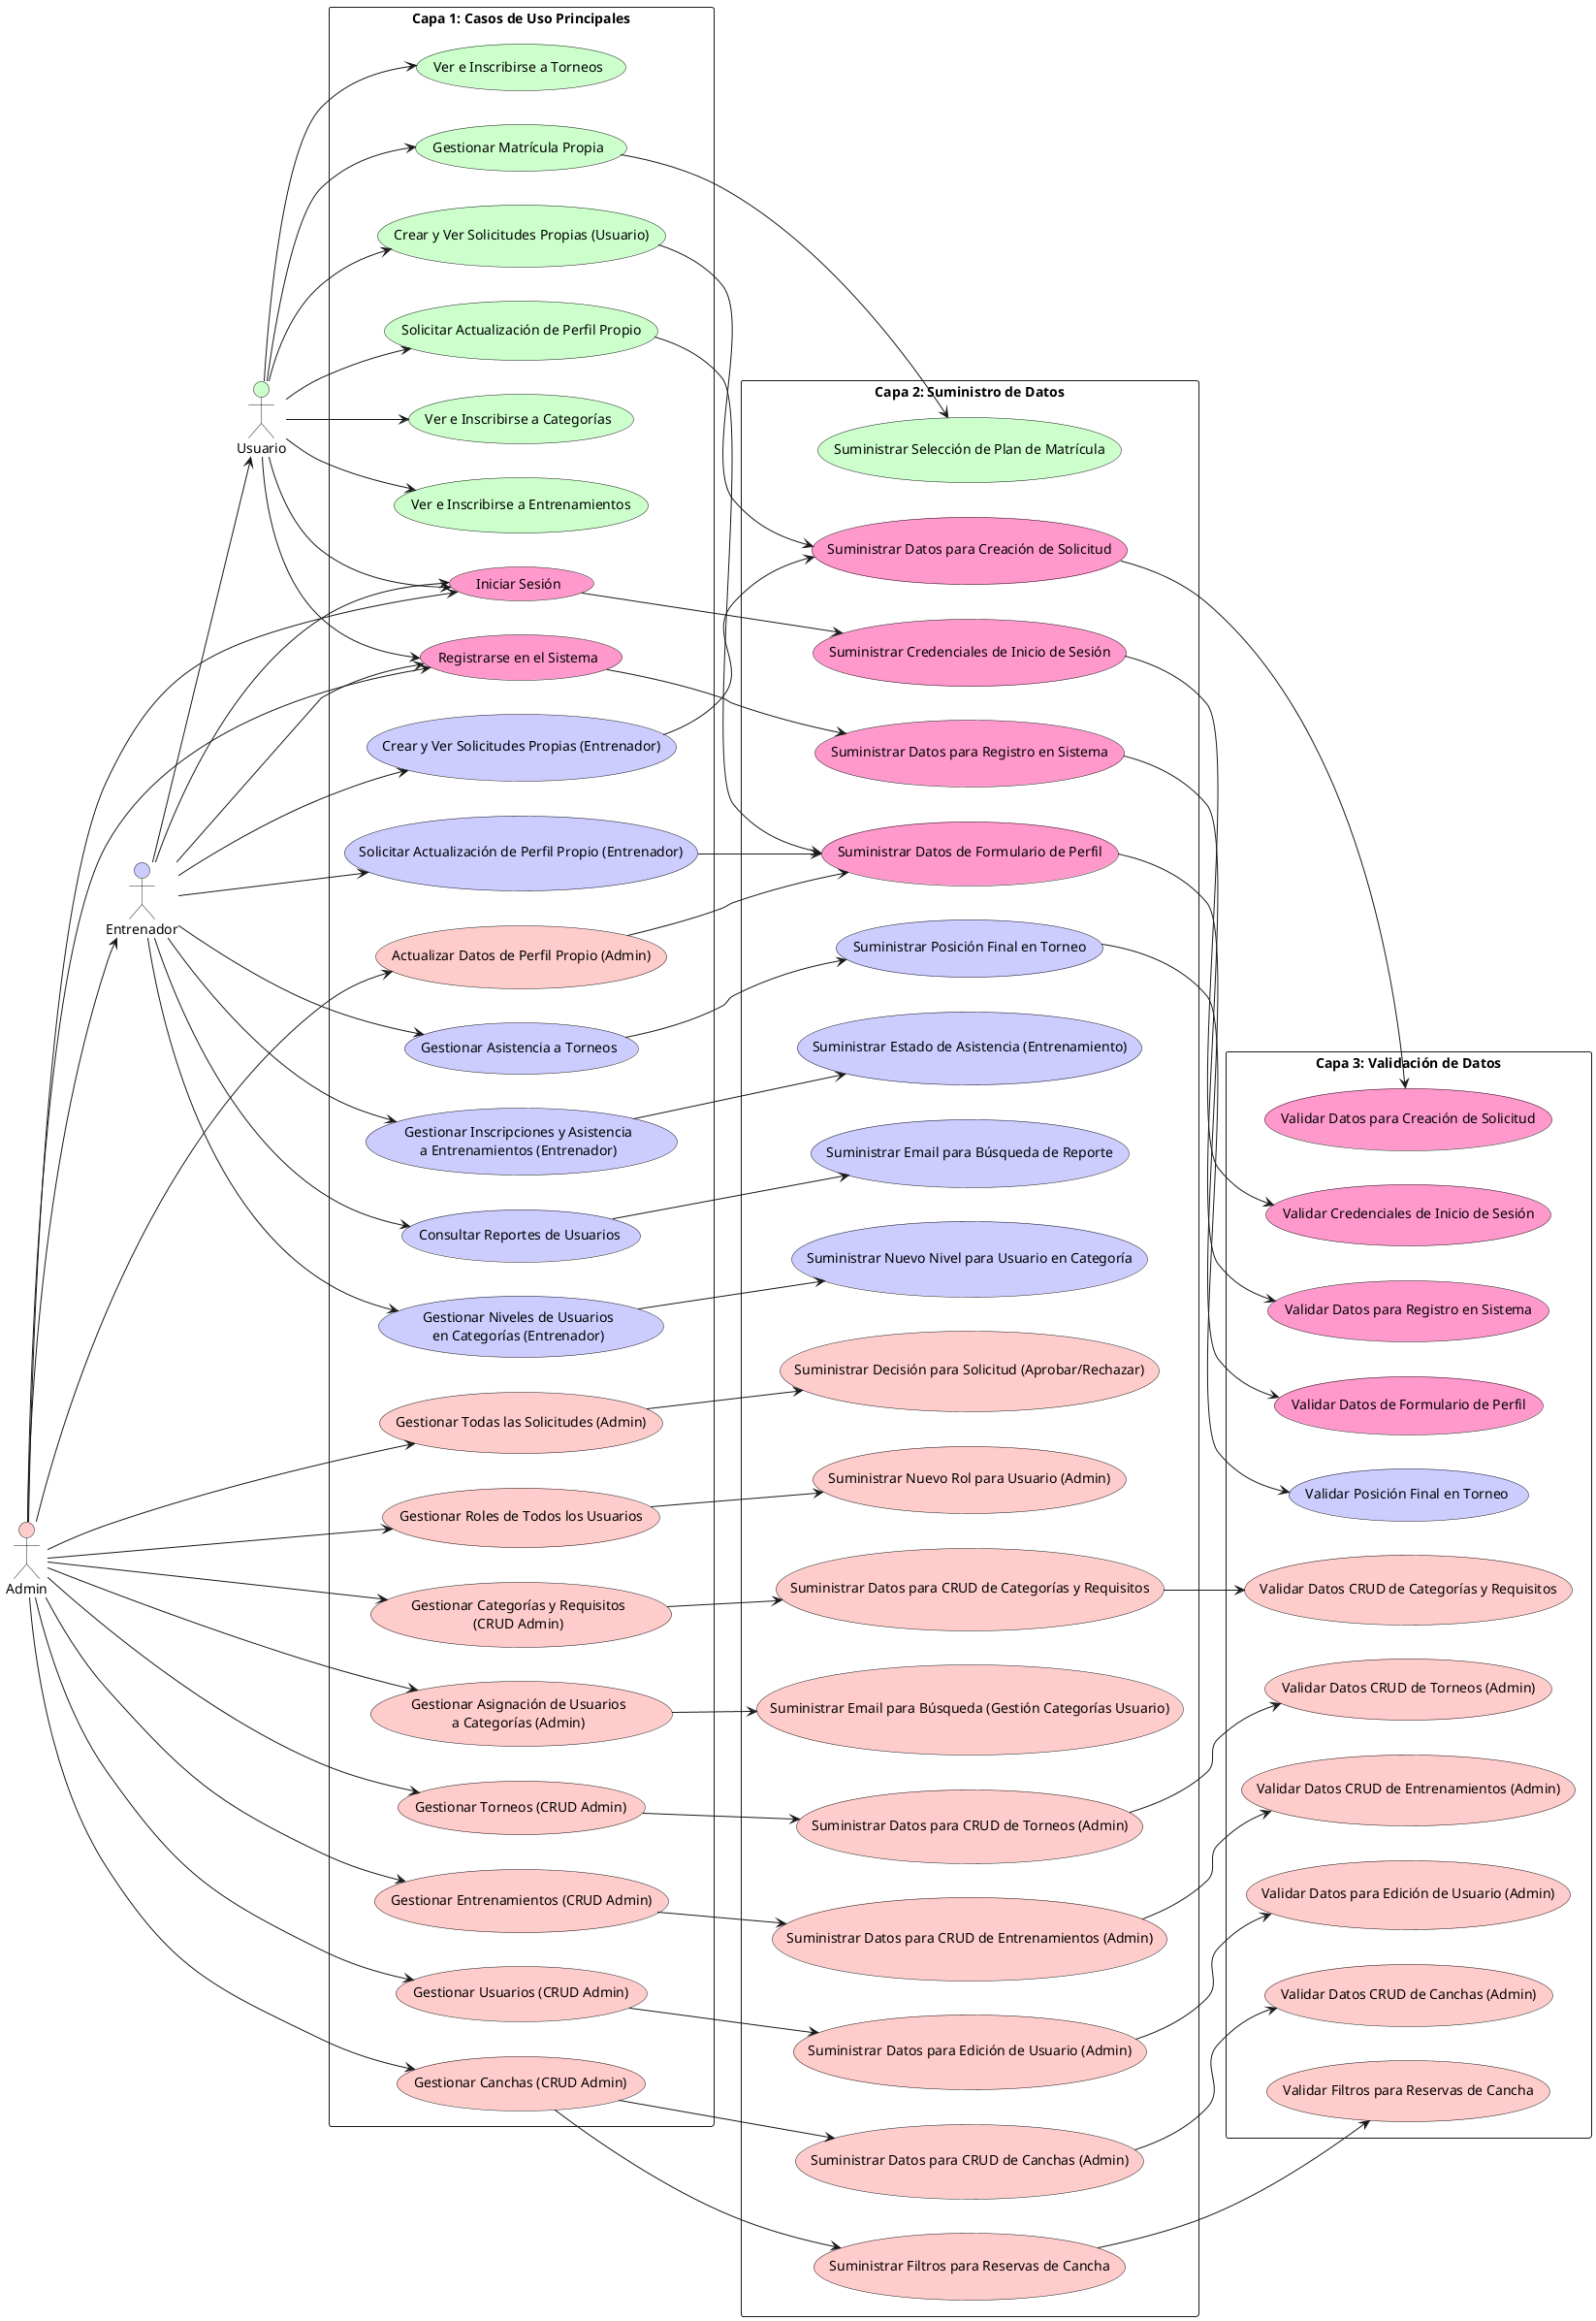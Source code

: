 @startuml
left to right direction
skinparam packageStyle rectangle
skinparam defaultTextAlignment center

' Actors
actor "Usuario" as actorUsuario #CCFFCC
actor "Admin" as actorAdmin #FFCCCC
actor "Entrenador" as actorEntrenador #CCCCFF

' Capa 1: Casos de Uso Principales
package "Capa 1: Casos de Uso Principales" as capa1 {

  ' Usuario-specific use cases (green #CCFFCC)
  usecase "Solicitar Actualización de Perfil Propio" as UC_SolicitarActPerfilUsuario #CCFFCC
  usecase "Gestionar Matrícula Propia" as UC_GestionarMatriculaUsuario #CCFFCC
  usecase "Crear y Ver Solicitudes Propias (Usuario)" as UC_GestionarSolicitudesUsuario #CCFFCC
  usecase "Ver e Inscribirse a Torneos" as UC_VerInscribirseTorneosUsuario #CCFFCC
  usecase "Ver e Inscribirse a Categorías" as UC_VerInscribirseCategoriasUsuario #CCFFCC
  usecase "Ver e Inscribirse a Entrenamientos" as UC_VerInscribirseEntrenamientosUsuario #CCFFCC

  ' Entrenador-specific use cases (blue #CCCCFF)
  usecase "Solicitar Actualización de Perfil Propio (Entrenador)" as UC_SolicitarActPerfilEntrenador #CCCCFF
  usecase "Crear y Ver Solicitudes Propias (Entrenador)" as UC_GestionarSolicitudesEntrenador #CCCCFF
  usecase "Gestionar Asistencia a Torneos" as UC_GestionarAsistenciaTorneosEntrenador #CCCCFF
  usecase "Gestionar Inscripciones y Asistencia\na Entrenamientos (Entrenador)" as UC_GestionarAsistenciaEntrenamientosEntrenador #CCCCFF
  usecase "Consultar Reportes de Usuarios" as UC_ConsultarReportesUsuariosEntrenador #CCCCFF
  usecase "Gestionar Niveles de Usuarios\nen Categorías (Entrenador)" as UC_GestionarNivelesCategoriasEntrenador #CCCCFF

  ' Admin-specific use cases (red #FFCCCC)
  usecase "Actualizar Datos de Perfil Propio (Admin)" as UC_ActualizarPerfilAdmin #FFCCCC
  usecase "Gestionar Todas las Solicitudes (Admin)" as UC_GestionarSolicitudesAdmin #FFCCCC
  usecase "Gestionar Roles de Todos los Usuarios" as UC_GestionarRolesUsuariosAdmin #FFCCCC
  usecase "Gestionar Categorías y Requisitos\n(CRUD Admin)" as UC_GestionarCategoriasCRUDAdmin #FFCCCC
  usecase "Gestionar Asignación de Usuarios\na Categorías (Admin)" as UC_GestionarAsignacionCategoriasAdmin #FFCCCC
  usecase "Gestionar Torneos (CRUD Admin)" as UC_GestionarTorneosCRUDAdmin #FFCCCC
  usecase "Gestionar Entrenamientos (CRUD Admin)" as UC_GestionarEntrenamientosCRUDAdmin #FFCCCC
  usecase "Gestionar Usuarios (CRUD Admin)" as UC_GestionarUsuariosCRUDAdmin #FFCCCC
  usecase "Gestionar Canchas (CRUD Admin)" as UC_GestionarCanchasCRUDAdmin #FFCCCC

  ' Shared use cases for all (pink #FF99CC)
  usecase "Iniciar Sesión" as UC_IniciarSesion #FF99CC
  usecase "Registrarse en el Sistema" as UC_RegistrarseSistema #FF99CC
}

' Capa 2: Suministro de Datos
package "Capa 2: Suministro de Datos" as capa2 {

  ' Usuario (green #CCFFCC)
  usecase "Suministrar Selección de Plan de Matrícula" as UC_SuministrarPlanMatricula #CCFFCC

  ' Entrenador (blue #CCCCFF)
  usecase "Suministrar Posición Final en Torneo" as UC_SuministrarPosicionTorneo #CCCCFF
  usecase "Suministrar Estado de Asistencia (Entrenamiento)" as UC_SuministrarEstadoAsistenciaEntrenamiento #CCCCFF
  usecase "Suministrar Email para Búsqueda de Reporte" as UC_SuministrarEmailReporte #CCCCFF
  usecase "Suministrar Nuevo Nivel para Usuario en Categoría" as UC_SuministrarNuevoNivelCategoria #CCCCFF

  ' Admin (red #FFCCCC)
  usecase "Suministrar Decisión para Solicitud (Aprobar/Rechazar)" as UC_SuministrarDecisionSolicitud #FFCCCC
  usecase "Suministrar Nuevo Rol para Usuario (Admin)" as UC_SuministrarNuevoRolAdmin #FFCCCC
  usecase "Suministrar Datos para CRUD de Categorías y Requisitos" as UC_SuministrarDatosCategoriasAdmin #FFCCCC
  usecase "Suministrar Email para Búsqueda (Gestión Categorías Usuario)" as UC_SuministrarEmailGestionCatUsuarioAdmin #FFCCCC
  usecase "Suministrar Datos para CRUD de Torneos (Admin)" as UC_SuministrarDatosTorneosAdmin #FFCCCC
  usecase "Suministrar Datos para CRUD de Entrenamientos (Admin)" as UC_SuministrarDatosEntrenamientosAdmin #FFCCCC
  usecase "Suministrar Datos para Edición de Usuario (Admin)" as UC_SuministrarDatosEdicionUsuarioAdmin #FFCCCC
  usecase "Suministrar Datos para CRUD de Canchas (Admin)" as UC_SuministrarDatosCanchasAdmin #FFCCCC
  usecase "Suministrar Filtros para Reservas de Cancha" as UC_SuministrarFiltrosReservasAdmin #FFCCCC

  ' Shared for Profile forms & Request creation (pink #FF99CC)
  usecase "Suministrar Datos de Formulario de Perfil" as UC_SuministrarDatosFormPerfil #FF99CC
  usecase "Suministrar Datos para Creación de Solicitud" as UC_SuministrarDatosFormSolicitud #FF99CC

  ' Shared for Auth forms (pink #FF99CC)
  usecase "Suministrar Credenciales de Inicio de Sesión" as UC_SuministrarCredencialesLogin #FF99CC
  usecase "Suministrar Datos para Registro en Sistema" as UC_SuministrarDatosRegistro #FF99CC
}

' Capa 3: Validación de Datos
package "Capa 3: Validación de Datos" as capa3 {

  ' Entrenador (blue #CCCCFF)
  usecase "Validar Posición Final en Torneo" as UC_ValidarPosicionTorneo #CCCCFF

  ' Admin (red #FFCCCC)
  usecase "Validar Datos CRUD de Categorías y Requisitos" as UC_ValidarDatosCategoriasAdmin #FFCCCC
  usecase "Validar Datos CRUD de Torneos (Admin)" as UC_ValidarDatosTorneosAdmin #FFCCCC
  usecase "Validar Datos CRUD de Entrenamientos (Admin)" as UC_ValidarDatosEntrenamientosAdmin #FFCCCC
  usecase "Validar Datos para Edición de Usuario (Admin)" as UC_ValidarDatosEdicionUsuarioAdmin #FFCCCC
  usecase "Validar Datos CRUD de Canchas (Admin)" as UC_ValidarDatosCanchasAdmin #FFCCCC
  usecase "Validar Filtros para Reservas de Cancha" as UC_ValidarFiltrosReservasAdmin #FFCCCC

  ' Shared for Profile forms & Request creation (pink #FF99CC)
  usecase "Validar Datos de Formulario de Perfil" as UC_ValidarDatosFormPerfil #FF99CC
  usecase "Validar Datos para Creación de Solicitud" as UC_ValidarDatosFormSolicitud #FF99CC

  ' Shared for Auth forms (pink #FF99CC)
  usecase "Validar Credenciales de Inicio de Sesión" as UC_ValidarCredencialesLogin #FF99CC
  usecase "Validar Datos para Registro en Sistema" as UC_ValidarDatosRegistro #FF99CC
}

' --- Actor Connections to Capa 1 ---
actorUsuario --> UC_SolicitarActPerfilUsuario
actorUsuario --> UC_GestionarMatriculaUsuario
actorUsuario --> UC_GestionarSolicitudesUsuario
actorUsuario --> UC_VerInscribirseTorneosUsuario
actorUsuario --> UC_VerInscribirseCategoriasUsuario
actorUsuario --> UC_VerInscribirseEntrenamientosUsuario
actorUsuario --> UC_IniciarSesion
actorUsuario --> UC_RegistrarseSistema

actorEntrenador --> UC_SolicitarActPerfilEntrenador
actorEntrenador --> UC_GestionarSolicitudesEntrenador
actorEntrenador --> UC_GestionarAsistenciaTorneosEntrenador
actorEntrenador --> UC_GestionarAsistenciaEntrenamientosEntrenador
actorEntrenador --> UC_ConsultarReportesUsuariosEntrenador
actorEntrenador --> UC_GestionarNivelesCategoriasEntrenador
actorEntrenador --> UC_IniciarSesion
actorEntrenador --> UC_RegistrarseSistema

actorAdmin --> UC_ActualizarPerfilAdmin
actorAdmin --> UC_GestionarSolicitudesAdmin
actorAdmin --> UC_GestionarRolesUsuariosAdmin
actorAdmin --> UC_GestionarCategoriasCRUDAdmin
actorAdmin --> UC_GestionarAsignacionCategoriasAdmin
actorAdmin --> UC_GestionarTorneosCRUDAdmin
actorAdmin --> UC_GestionarEntrenamientosCRUDAdmin
actorAdmin --> UC_GestionarUsuariosCRUDAdmin
actorAdmin --> UC_GestionarCanchasCRUDAdmin
actorAdmin --> UC_IniciarSesion
actorAdmin --> UC_RegistrarseSistema

actorAdmin --> actorEntrenador
actorEntrenador --> actorUsuario

' --- Connections from Capa 1 to Capa 2 ---
' Profile related
UC_SolicitarActPerfilUsuario --> UC_SuministrarDatosFormPerfil
UC_SolicitarActPerfilEntrenador --> UC_SuministrarDatosFormPerfil
UC_ActualizarPerfilAdmin --> UC_SuministrarDatosFormPerfil

' Request creation related
UC_GestionarSolicitudesUsuario --> UC_SuministrarDatosFormSolicitud
UC_GestionarSolicitudesEntrenador --> UC_SuministrarDatosFormSolicitud

' Usuario
UC_GestionarMatriculaUsuario --> UC_SuministrarPlanMatricula

' Entrenador
UC_GestionarAsistenciaTorneosEntrenador --> UC_SuministrarPosicionTorneo
UC_GestionarAsistenciaEntrenamientosEntrenador --> UC_SuministrarEstadoAsistenciaEntrenamiento
UC_ConsultarReportesUsuariosEntrenador --> UC_SuministrarEmailReporte
UC_GestionarNivelesCategoriasEntrenador --> UC_SuministrarNuevoNivelCategoria

' Admin
UC_GestionarSolicitudesAdmin --> UC_SuministrarDecisionSolicitud
UC_GestionarRolesUsuariosAdmin --> UC_SuministrarNuevoRolAdmin
UC_GestionarCategoriasCRUDAdmin --> UC_SuministrarDatosCategoriasAdmin
UC_GestionarAsignacionCategoriasAdmin --> UC_SuministrarEmailGestionCatUsuarioAdmin
UC_GestionarTorneosCRUDAdmin --> UC_SuministrarDatosTorneosAdmin
UC_GestionarEntrenamientosCRUDAdmin --> UC_SuministrarDatosEntrenamientosAdmin
UC_GestionarUsuariosCRUDAdmin --> UC_SuministrarDatosEdicionUsuarioAdmin
UC_GestionarCanchasCRUDAdmin --> UC_SuministrarDatosCanchasAdmin
UC_GestionarCanchasCRUDAdmin --> UC_SuministrarFiltrosReservasAdmin

' Shared Auth
UC_IniciarSesion --> UC_SuministrarCredencialesLogin
UC_RegistrarseSistema --> UC_SuministrarDatosRegistro

' --- Connections from Capa 2 to Capa 3 ---
' Profile related
UC_SuministrarDatosFormPerfil --> UC_ValidarDatosFormPerfil

' Request creation related
UC_SuministrarDatosFormSolicitud --> UC_ValidarDatosFormSolicitud

' Entrenador
UC_SuministrarPosicionTorneo --> UC_ValidarPosicionTorneo

' Admin
UC_SuministrarDatosCategoriasAdmin --> UC_ValidarDatosCategoriasAdmin
UC_SuministrarDatosTorneosAdmin --> UC_ValidarDatosTorneosAdmin
UC_SuministrarDatosEntrenamientosAdmin --> UC_ValidarDatosEntrenamientosAdmin
UC_SuministrarDatosEdicionUsuarioAdmin --> UC_ValidarDatosEdicionUsuarioAdmin
UC_SuministrarDatosCanchasAdmin --> UC_ValidarDatosCanchasAdmin
UC_SuministrarFiltrosReservasAdmin --> UC_ValidarFiltrosReservasAdmin

' Shared Auth
UC_SuministrarCredencialesLogin --> UC_ValidarCredencialesLogin
UC_SuministrarDatosRegistro --> UC_ValidarDatosRegistro

@enduml